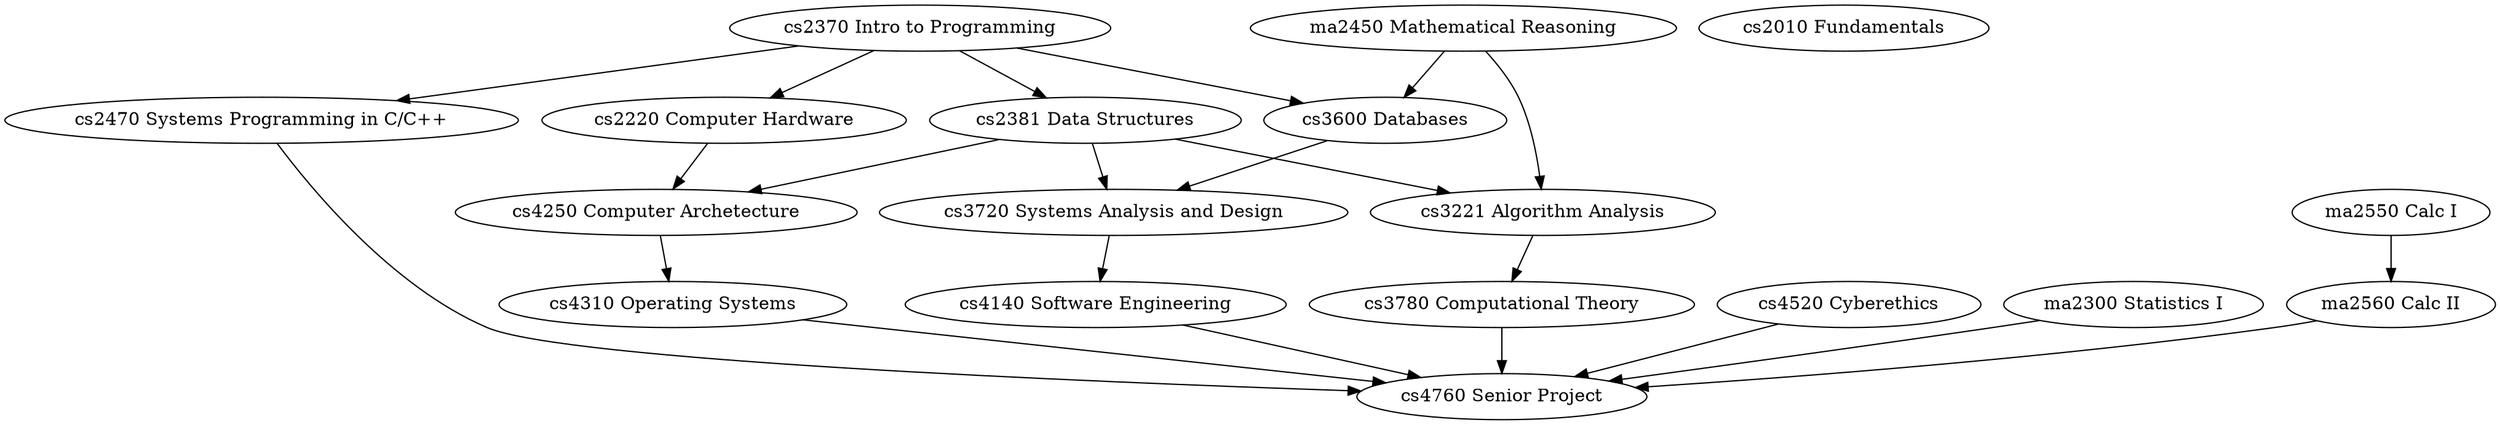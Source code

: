 
digraph {
  // Programming Sequence
  cs2370 [label="\N Intro to Programming"]

  cs2381 [label="\N Data Structures"]
  cs2370 -> cs2381

  // Low Level and OS
  cs2220 [label="\N Computer Hardware"]
  cs2370 -> cs2220

  cs2470 [label="\N Systems Programming in C/C++"]
  cs2370 -> cs2470

  cs4250 [label="\N Computer Archetecture"]
  cs2220 -> cs4250
  cs2381 -> cs4250

  cs4310 [label="\N Operating Systems"]
  cs4250 -> cs4310

  // Algo and Theory
  ma2450 [label="\N Mathematical Reasoning"]

  cs3221 [label="\N Algorithm Analysis"]
  cs2381 -> cs3221
  ma2450 -> cs3221

  cs3780 [label="\N Computational Theory"]
  cs3221 -> cs3780

  // Software Design
  cs3600 [label="\N Databases"]
  cs2370 -> cs3600
  ma2450 -> cs3600

  cs3720 [label="\N Systems Analysis and Design"]
  cs2381 -> cs3720
  cs3600 -> cs3720

  cs4140 [label="\N Software Engineering"]
  cs3720 -> cs4140

  // Ethics
  cs2010 [label="\N Fundamentals"]

  cs4520 [label="\N Cyberethics"]

  // Math Reqs
  ma2300 [label="\N Statistics I"]

  ma2550 [label="\N Calc I"]

  ma2560 [label="\N Calc II"]
  ma2550 -> ma2560

  // Final Project
  cs4760 [label="\N Senior Project"]
  cs2470 -> cs4760
  cs3780 -> cs4760
  cs4310 -> cs4760
  cs4140 -> cs4760
  cs4520 -> cs4760
  ma2300 -> cs4760
  ma2560 -> cs4760
}

